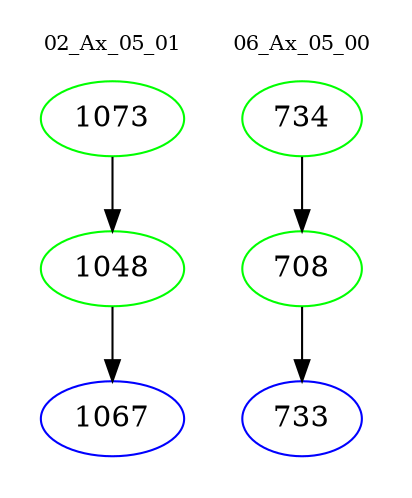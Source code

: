digraph{
subgraph cluster_0 {
color = white
label = "02_Ax_05_01";
fontsize=10;
T0_1073 [label="1073", color="green"]
T0_1073 -> T0_1048 [color="black"]
T0_1048 [label="1048", color="green"]
T0_1048 -> T0_1067 [color="black"]
T0_1067 [label="1067", color="blue"]
}
subgraph cluster_1 {
color = white
label = "06_Ax_05_00";
fontsize=10;
T1_734 [label="734", color="green"]
T1_734 -> T1_708 [color="black"]
T1_708 [label="708", color="green"]
T1_708 -> T1_733 [color="black"]
T1_733 [label="733", color="blue"]
}
}
